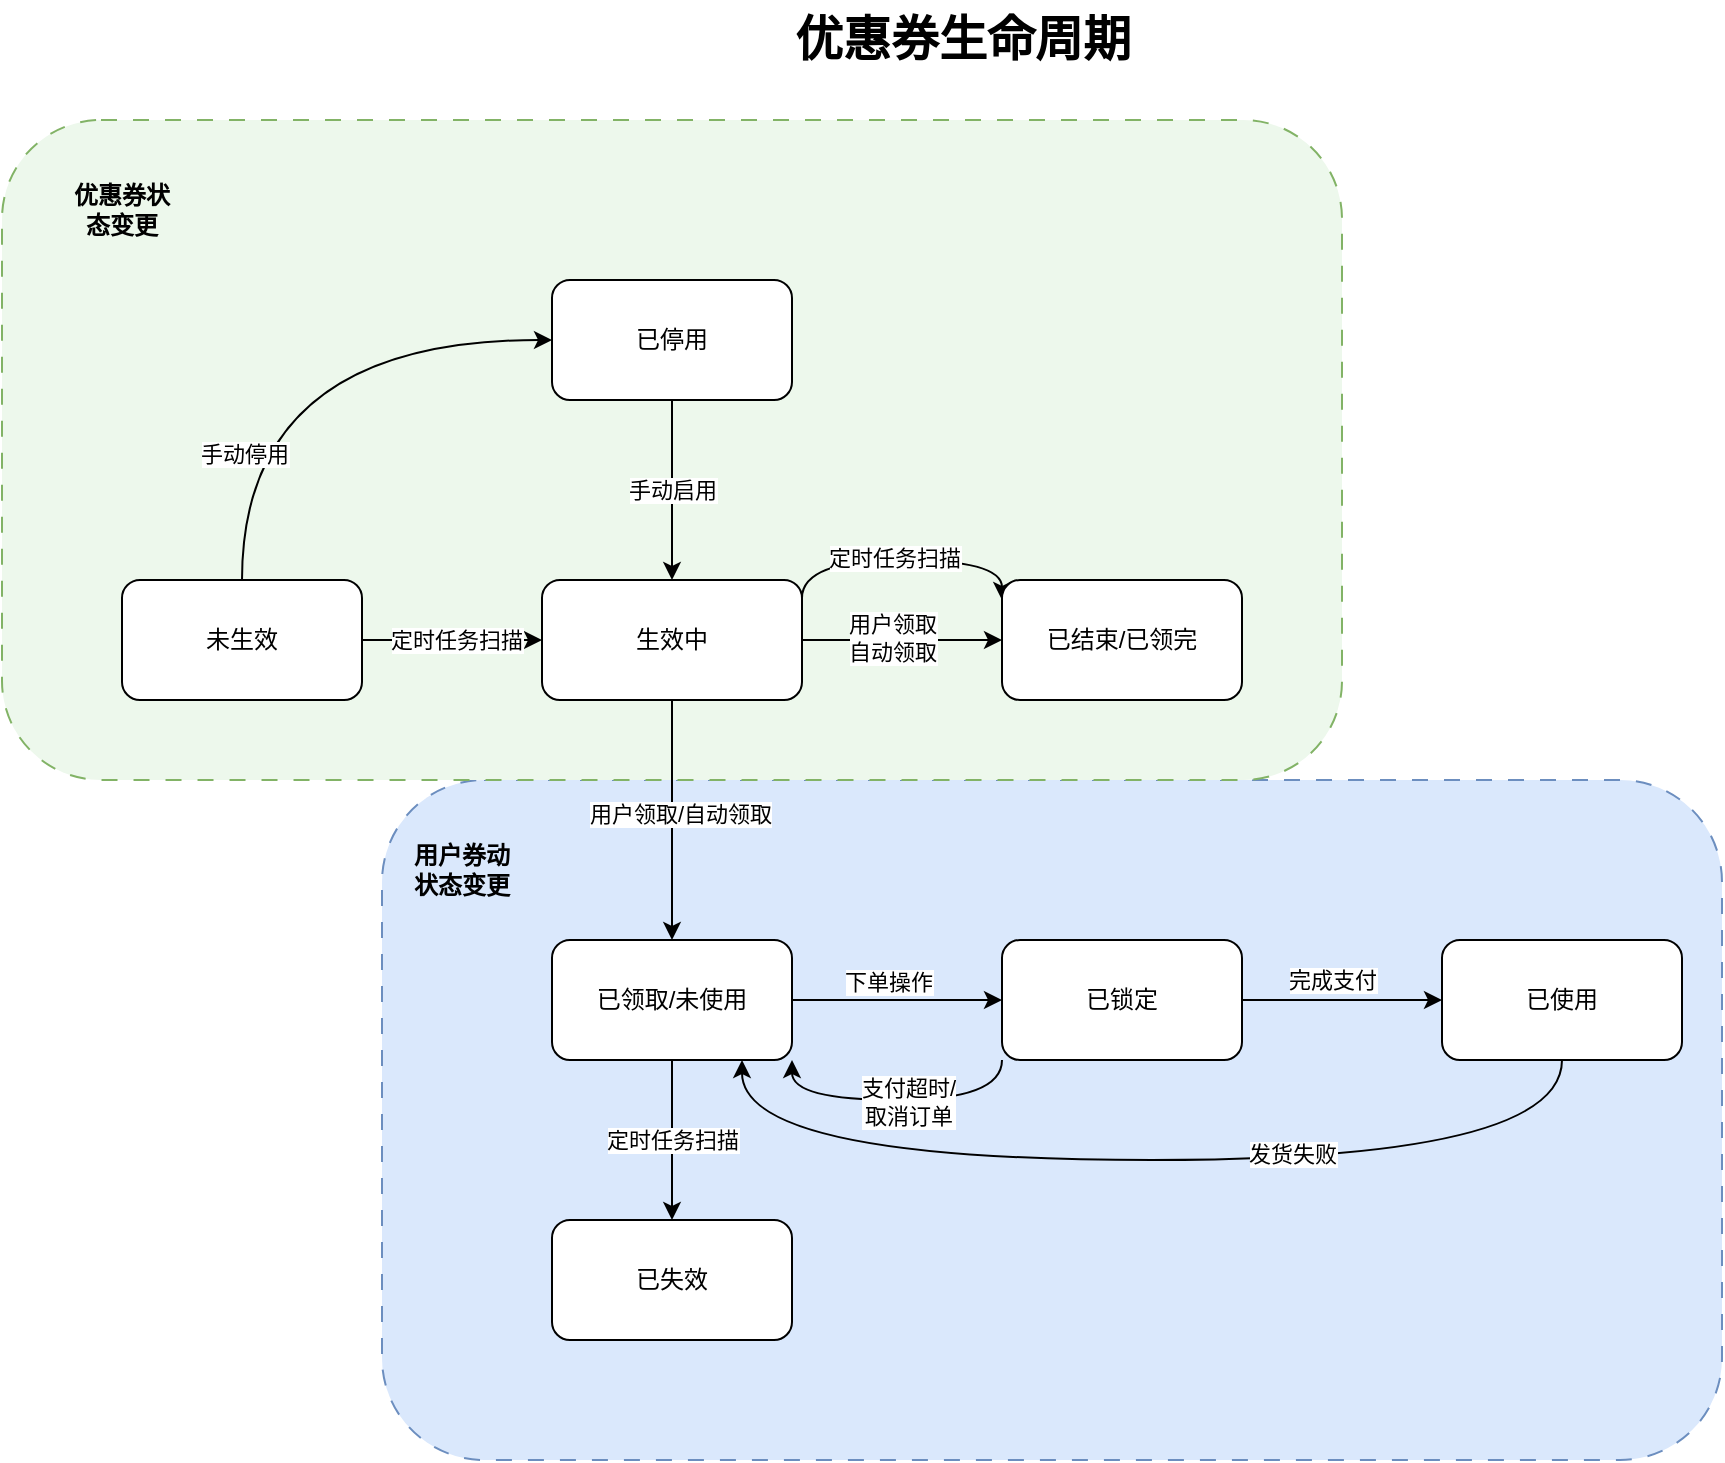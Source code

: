 <mxfile version="24.0.2" type="github">
  <diagram name="Page-1" id="74e2e168-ea6b-b213-b513-2b3c1d86103e">
    <mxGraphModel dx="1306" dy="750" grid="1" gridSize="10" guides="1" tooltips="1" connect="1" arrows="1" fold="1" page="1" pageScale="1" pageWidth="1100" pageHeight="850" background="none" math="0" shadow="0">
      <root>
        <mxCell id="0" />
        <mxCell id="1" parent="0" />
        <mxCell id="M-j9u1WrkIyOgK1kS638-41" value="" style="rounded=1;whiteSpace=wrap;html=1;fillColor=#dae8fc;strokeColor=#6c8ebf;dashed=1;dashPattern=8 8;movable=1;resizable=1;rotatable=1;deletable=1;editable=1;locked=0;connectable=1;" vertex="1" parent="1">
          <mxGeometry x="240" y="420" width="670" height="340" as="geometry" />
        </mxCell>
        <mxCell id="M-j9u1WrkIyOgK1kS638-17" value="" style="rounded=1;whiteSpace=wrap;html=1;fillColor=#edf8ec;strokeColor=#82b366;dashed=1;dashPattern=8 8;movable=0;resizable=0;rotatable=0;deletable=0;editable=0;locked=1;connectable=0;" vertex="1" parent="1">
          <mxGeometry x="50" y="90" width="670" height="330" as="geometry" />
        </mxCell>
        <mxCell id="M-j9u1WrkIyOgK1kS638-1" value="优惠券生命周期" style="text;strokeColor=none;fillColor=none;html=1;fontSize=24;fontStyle=1;verticalAlign=middle;align=center;" vertex="1" parent="1">
          <mxGeometry x="480" y="30" width="100" height="40" as="geometry" />
        </mxCell>
        <mxCell id="M-j9u1WrkIyOgK1kS638-25" style="edgeStyle=orthogonalEdgeStyle;rounded=0;orthogonalLoop=1;jettySize=auto;html=1;exitX=0.5;exitY=0;exitDx=0;exitDy=0;entryX=0;entryY=0.5;entryDx=0;entryDy=0;curved=1;" edge="1" parent="1" source="M-j9u1WrkIyOgK1kS638-7" target="M-j9u1WrkIyOgK1kS638-16">
          <mxGeometry relative="1" as="geometry" />
        </mxCell>
        <mxCell id="M-j9u1WrkIyOgK1kS638-26" value="手动停用" style="edgeLabel;html=1;align=center;verticalAlign=middle;resizable=0;points=[];" vertex="1" connectable="0" parent="M-j9u1WrkIyOgK1kS638-25">
          <mxGeometry x="-0.543" y="-1" relative="1" as="geometry">
            <mxPoint as="offset" />
          </mxGeometry>
        </mxCell>
        <mxCell id="M-j9u1WrkIyOgK1kS638-27" value="" style="edgeStyle=orthogonalEdgeStyle;rounded=0;orthogonalLoop=1;jettySize=auto;html=1;" edge="1" parent="1" source="M-j9u1WrkIyOgK1kS638-7" target="M-j9u1WrkIyOgK1kS638-8">
          <mxGeometry relative="1" as="geometry" />
        </mxCell>
        <mxCell id="M-j9u1WrkIyOgK1kS638-28" value="定时任务扫描" style="edgeLabel;html=1;align=center;verticalAlign=middle;resizable=0;points=[];" vertex="1" connectable="0" parent="M-j9u1WrkIyOgK1kS638-27">
          <mxGeometry x="0.04" relative="1" as="geometry">
            <mxPoint as="offset" />
          </mxGeometry>
        </mxCell>
        <mxCell id="M-j9u1WrkIyOgK1kS638-7" value="未生效" style="rounded=1;whiteSpace=wrap;html=1;" vertex="1" parent="1">
          <mxGeometry x="110" y="320" width="120" height="60" as="geometry" />
        </mxCell>
        <mxCell id="M-j9u1WrkIyOgK1kS638-29" value="" style="edgeStyle=orthogonalEdgeStyle;rounded=0;orthogonalLoop=1;jettySize=auto;html=1;" edge="1" parent="1" source="M-j9u1WrkIyOgK1kS638-8" target="M-j9u1WrkIyOgK1kS638-15">
          <mxGeometry relative="1" as="geometry" />
        </mxCell>
        <mxCell id="M-j9u1WrkIyOgK1kS638-30" value="&lt;div&gt;用户领取&lt;br&gt;&lt;/div&gt;&lt;div&gt;自动领取&lt;/div&gt;" style="edgeLabel;html=1;align=center;verticalAlign=middle;resizable=0;points=[];" vertex="1" connectable="0" parent="M-j9u1WrkIyOgK1kS638-29">
          <mxGeometry x="-0.3" y="1" relative="1" as="geometry">
            <mxPoint x="10" as="offset" />
          </mxGeometry>
        </mxCell>
        <mxCell id="M-j9u1WrkIyOgK1kS638-32" style="edgeStyle=orthogonalEdgeStyle;rounded=0;orthogonalLoop=1;jettySize=auto;html=1;exitX=1;exitY=0.15;exitDx=0;exitDy=0;curved=1;exitPerimeter=0;" edge="1" parent="1" source="M-j9u1WrkIyOgK1kS638-8">
          <mxGeometry relative="1" as="geometry">
            <mxPoint x="550" y="330" as="targetPoint" />
            <Array as="points">
              <mxPoint x="450" y="310" />
              <mxPoint x="550" y="310" />
            </Array>
          </mxGeometry>
        </mxCell>
        <mxCell id="M-j9u1WrkIyOgK1kS638-33" value="定时任务扫描" style="edgeLabel;html=1;align=center;verticalAlign=middle;resizable=0;points=[];" vertex="1" connectable="0" parent="M-j9u1WrkIyOgK1kS638-32">
          <mxGeometry x="-0.067" y="1" relative="1" as="geometry">
            <mxPoint as="offset" />
          </mxGeometry>
        </mxCell>
        <mxCell id="M-j9u1WrkIyOgK1kS638-34" style="edgeStyle=orthogonalEdgeStyle;rounded=0;orthogonalLoop=1;jettySize=auto;html=1;entryX=0.5;entryY=0;entryDx=0;entryDy=0;" edge="1" parent="1" source="M-j9u1WrkIyOgK1kS638-8" target="M-j9u1WrkIyOgK1kS638-12">
          <mxGeometry relative="1" as="geometry" />
        </mxCell>
        <mxCell id="M-j9u1WrkIyOgK1kS638-35" value="用户领取/自动领取" style="edgeLabel;html=1;align=center;verticalAlign=middle;resizable=0;points=[];" vertex="1" connectable="0" parent="M-j9u1WrkIyOgK1kS638-34">
          <mxGeometry x="-0.05" y="4" relative="1" as="geometry">
            <mxPoint as="offset" />
          </mxGeometry>
        </mxCell>
        <mxCell id="M-j9u1WrkIyOgK1kS638-8" value="生效中" style="rounded=1;whiteSpace=wrap;html=1;movable=1;resizable=1;rotatable=1;deletable=1;editable=1;locked=0;connectable=1;" vertex="1" parent="1">
          <mxGeometry x="320" y="320" width="130" height="60" as="geometry" />
        </mxCell>
        <mxCell id="M-j9u1WrkIyOgK1kS638-36" value="" style="edgeStyle=orthogonalEdgeStyle;rounded=0;orthogonalLoop=1;jettySize=auto;html=1;" edge="1" parent="1" source="M-j9u1WrkIyOgK1kS638-12" target="M-j9u1WrkIyOgK1kS638-13">
          <mxGeometry relative="1" as="geometry" />
        </mxCell>
        <mxCell id="M-j9u1WrkIyOgK1kS638-37" value="下单操作" style="edgeLabel;html=1;align=center;verticalAlign=middle;resizable=0;points=[];" vertex="1" connectable="0" parent="M-j9u1WrkIyOgK1kS638-36">
          <mxGeometry x="-0.143" y="-4" relative="1" as="geometry">
            <mxPoint x="3" y="-13" as="offset" />
          </mxGeometry>
        </mxCell>
        <mxCell id="M-j9u1WrkIyOgK1kS638-52" value="定时任务扫描" style="edgeStyle=orthogonalEdgeStyle;rounded=0;orthogonalLoop=1;jettySize=auto;html=1;" edge="1" parent="1" source="M-j9u1WrkIyOgK1kS638-12" target="M-j9u1WrkIyOgK1kS638-51">
          <mxGeometry relative="1" as="geometry" />
        </mxCell>
        <mxCell id="M-j9u1WrkIyOgK1kS638-12" value="已领取/未使用" style="rounded=1;whiteSpace=wrap;html=1;" vertex="1" parent="1">
          <mxGeometry x="325" y="500" width="120" height="60" as="geometry" />
        </mxCell>
        <mxCell id="M-j9u1WrkIyOgK1kS638-38" value="" style="edgeStyle=orthogonalEdgeStyle;rounded=0;orthogonalLoop=1;jettySize=auto;html=1;" edge="1" parent="1" source="M-j9u1WrkIyOgK1kS638-13" target="M-j9u1WrkIyOgK1kS638-14">
          <mxGeometry relative="1" as="geometry" />
        </mxCell>
        <mxCell id="M-j9u1WrkIyOgK1kS638-39" value="完成支付" style="edgeLabel;html=1;align=center;verticalAlign=middle;resizable=0;points=[];" vertex="1" connectable="0" parent="M-j9u1WrkIyOgK1kS638-38">
          <mxGeometry x="-0.26" y="3" relative="1" as="geometry">
            <mxPoint x="8" y="-7" as="offset" />
          </mxGeometry>
        </mxCell>
        <mxCell id="M-j9u1WrkIyOgK1kS638-13" value="已锁定" style="rounded=1;whiteSpace=wrap;html=1;" vertex="1" parent="1">
          <mxGeometry x="550" y="500" width="120" height="60" as="geometry" />
        </mxCell>
        <mxCell id="M-j9u1WrkIyOgK1kS638-49" style="edgeStyle=orthogonalEdgeStyle;rounded=0;orthogonalLoop=1;jettySize=auto;html=1;entryDx=0;entryDy=0;curved=1;" edge="1" parent="1" source="M-j9u1WrkIyOgK1kS638-14" target="M-j9u1WrkIyOgK1kS638-12">
          <mxGeometry relative="1" as="geometry">
            <Array as="points">
              <mxPoint x="830" y="610" />
              <mxPoint x="420" y="610" />
              <mxPoint x="420" y="560" />
            </Array>
          </mxGeometry>
        </mxCell>
        <mxCell id="M-j9u1WrkIyOgK1kS638-50" value="发货失败" style="edgeLabel;html=1;align=center;verticalAlign=middle;resizable=0;points=[];" vertex="1" connectable="0" parent="M-j9u1WrkIyOgK1kS638-49">
          <mxGeometry x="-0.273" y="-3" relative="1" as="geometry">
            <mxPoint as="offset" />
          </mxGeometry>
        </mxCell>
        <mxCell id="M-j9u1WrkIyOgK1kS638-14" value="已使用" style="rounded=1;whiteSpace=wrap;html=1;" vertex="1" parent="1">
          <mxGeometry x="770" y="500" width="120" height="60" as="geometry" />
        </mxCell>
        <mxCell id="M-j9u1WrkIyOgK1kS638-15" value="已结束/已领完" style="rounded=1;whiteSpace=wrap;html=1;" vertex="1" parent="1">
          <mxGeometry x="550" y="320" width="120" height="60" as="geometry" />
        </mxCell>
        <mxCell id="M-j9u1WrkIyOgK1kS638-42" value="手动启用" style="edgeStyle=orthogonalEdgeStyle;rounded=0;orthogonalLoop=1;jettySize=auto;html=1;" edge="1" parent="1" source="M-j9u1WrkIyOgK1kS638-16" target="M-j9u1WrkIyOgK1kS638-8">
          <mxGeometry relative="1" as="geometry" />
        </mxCell>
        <mxCell id="M-j9u1WrkIyOgK1kS638-16" value="已停用" style="rounded=1;whiteSpace=wrap;html=1;" vertex="1" parent="1">
          <mxGeometry x="325" y="170" width="120" height="60" as="geometry" />
        </mxCell>
        <mxCell id="M-j9u1WrkIyOgK1kS638-20" value="优惠券&lt;span style=&quot;background-color: initial;&quot;&gt;状态变更&lt;/span&gt;" style="text;html=1;align=center;verticalAlign=middle;whiteSpace=wrap;rounded=0;fontStyle=1" vertex="1" parent="1">
          <mxGeometry x="80" y="120" width="60" height="30" as="geometry" />
        </mxCell>
        <mxCell id="M-j9u1WrkIyOgK1kS638-43" value="用户券动&lt;div&gt;&lt;span style=&quot;background-color: initial;&quot;&gt;状态变更&lt;/span&gt;&lt;br&gt;&lt;/div&gt;" style="text;html=1;align=center;verticalAlign=middle;whiteSpace=wrap;rounded=0;fontStyle=1" vertex="1" parent="1">
          <mxGeometry x="250" y="450" width="60" height="30" as="geometry" />
        </mxCell>
        <mxCell id="M-j9u1WrkIyOgK1kS638-45" style="edgeStyle=orthogonalEdgeStyle;rounded=0;orthogonalLoop=1;jettySize=auto;html=1;entryX=1;entryY=1;entryDx=0;entryDy=0;curved=1;exitX=0;exitY=1;exitDx=0;exitDy=0;" edge="1" parent="1" source="M-j9u1WrkIyOgK1kS638-13" target="M-j9u1WrkIyOgK1kS638-12">
          <mxGeometry relative="1" as="geometry">
            <mxPoint x="545" y="630" as="sourcePoint" />
            <mxPoint x="445" y="630" as="targetPoint" />
            <Array as="points" />
          </mxGeometry>
        </mxCell>
        <mxCell id="M-j9u1WrkIyOgK1kS638-46" value="支付超时/&lt;div&gt;取消订单&lt;/div&gt;" style="edgeLabel;html=1;align=center;verticalAlign=middle;resizable=0;points=[];" vertex="1" connectable="0" parent="M-j9u1WrkIyOgK1kS638-45">
          <mxGeometry x="-0.067" y="1" relative="1" as="geometry">
            <mxPoint as="offset" />
          </mxGeometry>
        </mxCell>
        <mxCell id="M-j9u1WrkIyOgK1kS638-51" value="已失效" style="whiteSpace=wrap;html=1;rounded=1;" vertex="1" parent="1">
          <mxGeometry x="325" y="640" width="120" height="60" as="geometry" />
        </mxCell>
      </root>
    </mxGraphModel>
  </diagram>
</mxfile>
